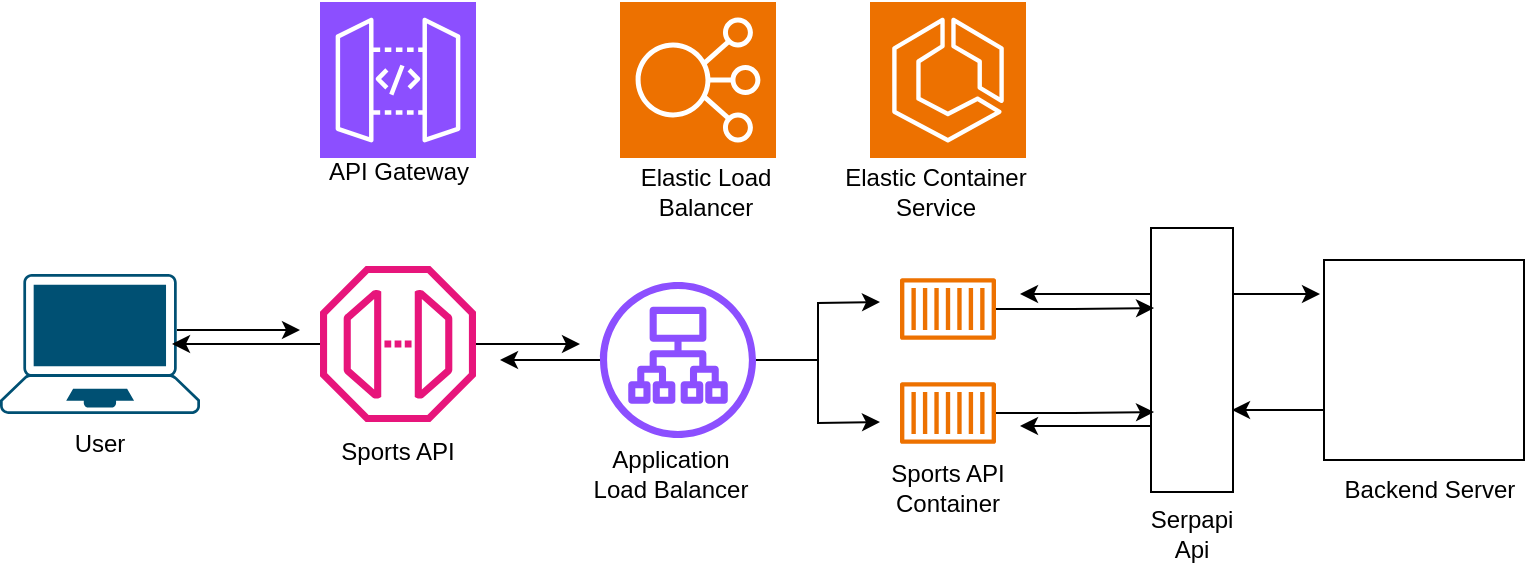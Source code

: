 <mxfile version="26.0.7">
  <diagram name="Page-1" id="HgUeUBmKbzFHjr80UXvc">
    <mxGraphModel dx="1112" dy="469" grid="1" gridSize="10" guides="1" tooltips="1" connect="1" arrows="1" fold="1" page="1" pageScale="1" pageWidth="850" pageHeight="1100" math="0" shadow="0">
      <root>
        <mxCell id="0" />
        <mxCell id="1" parent="0" />
        <mxCell id="VTuBjtsOPPpUjTxbMF20-19" style="edgeStyle=orthogonalEdgeStyle;rounded=0;orthogonalLoop=1;jettySize=auto;html=1;" edge="1" parent="1" source="VTuBjtsOPPpUjTxbMF20-1">
          <mxGeometry relative="1" as="geometry">
            <mxPoint x="310" y="351" as="targetPoint" />
          </mxGeometry>
        </mxCell>
        <mxCell id="VTuBjtsOPPpUjTxbMF20-1" value="" style="sketch=0;outlineConnect=0;fontColor=#232F3E;gradientColor=none;fillColor=#E7157B;strokeColor=none;dashed=0;verticalLabelPosition=bottom;verticalAlign=top;align=center;html=1;fontSize=12;fontStyle=0;aspect=fixed;pointerEvents=1;shape=mxgraph.aws4.endpoint;" vertex="1" parent="1">
          <mxGeometry x="180" y="312" width="78" height="78" as="geometry" />
        </mxCell>
        <mxCell id="VTuBjtsOPPpUjTxbMF20-21" style="edgeStyle=orthogonalEdgeStyle;rounded=0;orthogonalLoop=1;jettySize=auto;html=1;" edge="1" parent="1" source="VTuBjtsOPPpUjTxbMF20-2">
          <mxGeometry relative="1" as="geometry">
            <mxPoint x="270" y="359" as="targetPoint" />
          </mxGeometry>
        </mxCell>
        <mxCell id="VTuBjtsOPPpUjTxbMF20-22" style="edgeStyle=orthogonalEdgeStyle;rounded=0;orthogonalLoop=1;jettySize=auto;html=1;" edge="1" parent="1" source="VTuBjtsOPPpUjTxbMF20-2">
          <mxGeometry relative="1" as="geometry">
            <mxPoint x="460" y="330" as="targetPoint" />
          </mxGeometry>
        </mxCell>
        <mxCell id="VTuBjtsOPPpUjTxbMF20-23" style="edgeStyle=orthogonalEdgeStyle;rounded=0;orthogonalLoop=1;jettySize=auto;html=1;" edge="1" parent="1" source="VTuBjtsOPPpUjTxbMF20-2">
          <mxGeometry relative="1" as="geometry">
            <mxPoint x="460" y="390" as="targetPoint" />
          </mxGeometry>
        </mxCell>
        <mxCell id="VTuBjtsOPPpUjTxbMF20-2" value="" style="sketch=0;outlineConnect=0;fontColor=#232F3E;gradientColor=none;fillColor=#8C4FFF;strokeColor=none;dashed=0;verticalLabelPosition=bottom;verticalAlign=top;align=center;html=1;fontSize=12;fontStyle=0;aspect=fixed;pointerEvents=1;shape=mxgraph.aws4.application_load_balancer;" vertex="1" parent="1">
          <mxGeometry x="320" y="320" width="78" height="78" as="geometry" />
        </mxCell>
        <mxCell id="VTuBjtsOPPpUjTxbMF20-3" value="" style="sketch=0;points=[[0,0,0],[0.25,0,0],[0.5,0,0],[0.75,0,0],[1,0,0],[0,1,0],[0.25,1,0],[0.5,1,0],[0.75,1,0],[1,1,0],[0,0.25,0],[0,0.5,0],[0,0.75,0],[1,0.25,0],[1,0.5,0],[1,0.75,0]];outlineConnect=0;fontColor=#232F3E;fillColor=#8C4FFF;strokeColor=#ffffff;dashed=0;verticalLabelPosition=bottom;verticalAlign=top;align=center;html=1;fontSize=12;fontStyle=0;aspect=fixed;shape=mxgraph.aws4.resourceIcon;resIcon=mxgraph.aws4.api_gateway;" vertex="1" parent="1">
          <mxGeometry x="180" y="180" width="78" height="78" as="geometry" />
        </mxCell>
        <mxCell id="VTuBjtsOPPpUjTxbMF20-4" value="" style="sketch=0;points=[[0,0,0],[0.25,0,0],[0.5,0,0],[0.75,0,0],[1,0,0],[0,1,0],[0.25,1,0],[0.5,1,0],[0.75,1,0],[1,1,0],[0,0.25,0],[0,0.5,0],[0,0.75,0],[1,0.25,0],[1,0.5,0],[1,0.75,0]];outlineConnect=0;fontColor=#232F3E;fillColor=#ED7100;strokeColor=#ffffff;dashed=0;verticalLabelPosition=bottom;verticalAlign=top;align=center;html=1;fontSize=12;fontStyle=0;aspect=fixed;shape=mxgraph.aws4.resourceIcon;resIcon=mxgraph.aws4.elastic_load_balancing;" vertex="1" parent="1">
          <mxGeometry x="330" y="180" width="78" height="78" as="geometry" />
        </mxCell>
        <mxCell id="VTuBjtsOPPpUjTxbMF20-7" value="" style="sketch=0;outlineConnect=0;fontColor=#232F3E;gradientColor=none;fillColor=#ED7100;strokeColor=none;dashed=0;verticalLabelPosition=bottom;verticalAlign=top;align=center;html=1;fontSize=12;fontStyle=0;aspect=fixed;pointerEvents=1;shape=mxgraph.aws4.container_1;" vertex="1" parent="1">
          <mxGeometry x="470" y="370" width="48" height="31" as="geometry" />
        </mxCell>
        <mxCell id="VTuBjtsOPPpUjTxbMF20-8" value="" style="sketch=0;points=[[0,0,0],[0.25,0,0],[0.5,0,0],[0.75,0,0],[1,0,0],[0,1,0],[0.25,1,0],[0.5,1,0],[0.75,1,0],[1,1,0],[0,0.25,0],[0,0.5,0],[0,0.75,0],[1,0.25,0],[1,0.5,0],[1,0.75,0]];outlineConnect=0;fontColor=#232F3E;fillColor=#ED7100;strokeColor=#ffffff;dashed=0;verticalLabelPosition=bottom;verticalAlign=top;align=center;html=1;fontSize=12;fontStyle=0;aspect=fixed;shape=mxgraph.aws4.resourceIcon;resIcon=mxgraph.aws4.ecs;" vertex="1" parent="1">
          <mxGeometry x="455" y="180" width="78" height="78" as="geometry" />
        </mxCell>
        <mxCell id="VTuBjtsOPPpUjTxbMF20-17" style="edgeStyle=orthogonalEdgeStyle;rounded=0;orthogonalLoop=1;jettySize=auto;html=1;exitX=0.885;exitY=0.4;exitDx=0;exitDy=0;exitPerimeter=0;" edge="1" parent="1" source="VTuBjtsOPPpUjTxbMF20-10">
          <mxGeometry relative="1" as="geometry">
            <mxPoint x="170" y="344" as="targetPoint" />
          </mxGeometry>
        </mxCell>
        <mxCell id="VTuBjtsOPPpUjTxbMF20-10" value="" style="points=[[0.13,0.02,0],[0.5,0,0],[0.87,0.02,0],[0.885,0.4,0],[0.985,0.985,0],[0.5,1,0],[0.015,0.985,0],[0.115,0.4,0]];verticalLabelPosition=bottom;sketch=0;html=1;verticalAlign=top;aspect=fixed;align=center;pointerEvents=1;shape=mxgraph.cisco19.laptop;fillColor=#005073;strokeColor=none;" vertex="1" parent="1">
          <mxGeometry x="20" y="316" width="100" height="70" as="geometry" />
        </mxCell>
        <mxCell id="VTuBjtsOPPpUjTxbMF20-12" value="" style="sketch=0;outlineConnect=0;fontColor=#232F3E;gradientColor=none;fillColor=#ED7100;strokeColor=none;dashed=0;verticalLabelPosition=bottom;verticalAlign=top;align=center;html=1;fontSize=12;fontStyle=0;aspect=fixed;pointerEvents=1;shape=mxgraph.aws4.container_1;" vertex="1" parent="1">
          <mxGeometry x="470" y="318" width="48" height="31" as="geometry" />
        </mxCell>
        <mxCell id="VTuBjtsOPPpUjTxbMF20-26" style="edgeStyle=orthogonalEdgeStyle;rounded=0;orthogonalLoop=1;jettySize=auto;html=1;exitX=0.75;exitY=0;exitDx=0;exitDy=0;" edge="1" parent="1" source="VTuBjtsOPPpUjTxbMF20-15">
          <mxGeometry relative="1" as="geometry">
            <mxPoint x="530" y="326" as="targetPoint" />
          </mxGeometry>
        </mxCell>
        <mxCell id="VTuBjtsOPPpUjTxbMF20-27" style="edgeStyle=orthogonalEdgeStyle;rounded=0;orthogonalLoop=1;jettySize=auto;html=1;exitX=0.25;exitY=0;exitDx=0;exitDy=0;" edge="1" parent="1" source="VTuBjtsOPPpUjTxbMF20-15">
          <mxGeometry relative="1" as="geometry">
            <mxPoint x="530" y="392" as="targetPoint" />
          </mxGeometry>
        </mxCell>
        <mxCell id="VTuBjtsOPPpUjTxbMF20-28" style="edgeStyle=orthogonalEdgeStyle;rounded=0;orthogonalLoop=1;jettySize=auto;html=1;exitX=0.75;exitY=1;exitDx=0;exitDy=0;" edge="1" parent="1" source="VTuBjtsOPPpUjTxbMF20-15">
          <mxGeometry relative="1" as="geometry">
            <mxPoint x="680" y="326" as="targetPoint" />
          </mxGeometry>
        </mxCell>
        <mxCell id="VTuBjtsOPPpUjTxbMF20-15" value="" style="rounded=0;whiteSpace=wrap;html=1;rotation=-90;" vertex="1" parent="1">
          <mxGeometry x="550" y="338.5" width="132" height="41" as="geometry" />
        </mxCell>
        <mxCell id="VTuBjtsOPPpUjTxbMF20-16" value="" style="whiteSpace=wrap;html=1;aspect=fixed;" vertex="1" parent="1">
          <mxGeometry x="682" y="309" width="100" height="100" as="geometry" />
        </mxCell>
        <mxCell id="VTuBjtsOPPpUjTxbMF20-18" style="edgeStyle=orthogonalEdgeStyle;rounded=0;orthogonalLoop=1;jettySize=auto;html=1;entryX=0.86;entryY=0.5;entryDx=0;entryDy=0;entryPerimeter=0;" edge="1" parent="1" source="VTuBjtsOPPpUjTxbMF20-1" target="VTuBjtsOPPpUjTxbMF20-10">
          <mxGeometry relative="1" as="geometry" />
        </mxCell>
        <mxCell id="VTuBjtsOPPpUjTxbMF20-24" style="edgeStyle=orthogonalEdgeStyle;rounded=0;orthogonalLoop=1;jettySize=auto;html=1;entryX=0.697;entryY=0.037;entryDx=0;entryDy=0;entryPerimeter=0;" edge="1" parent="1" source="VTuBjtsOPPpUjTxbMF20-12" target="VTuBjtsOPPpUjTxbMF20-15">
          <mxGeometry relative="1" as="geometry" />
        </mxCell>
        <mxCell id="VTuBjtsOPPpUjTxbMF20-25" style="edgeStyle=orthogonalEdgeStyle;rounded=0;orthogonalLoop=1;jettySize=auto;html=1;entryX=0.303;entryY=0.037;entryDx=0;entryDy=0;entryPerimeter=0;" edge="1" parent="1" source="VTuBjtsOPPpUjTxbMF20-7" target="VTuBjtsOPPpUjTxbMF20-15">
          <mxGeometry relative="1" as="geometry" />
        </mxCell>
        <mxCell id="VTuBjtsOPPpUjTxbMF20-29" style="edgeStyle=orthogonalEdgeStyle;rounded=0;orthogonalLoop=1;jettySize=auto;html=1;exitX=0;exitY=0.75;exitDx=0;exitDy=0;entryX=0.311;entryY=0.988;entryDx=0;entryDy=0;entryPerimeter=0;" edge="1" parent="1" source="VTuBjtsOPPpUjTxbMF20-16" target="VTuBjtsOPPpUjTxbMF20-15">
          <mxGeometry relative="1" as="geometry" />
        </mxCell>
        <mxCell id="VTuBjtsOPPpUjTxbMF20-36" value="Application Load Balancer" style="text;strokeColor=none;align=center;fillColor=none;html=1;verticalAlign=middle;whiteSpace=wrap;rounded=0;" vertex="1" parent="1">
          <mxGeometry x="311" y="401" width="89" height="30" as="geometry" />
        </mxCell>
        <mxCell id="VTuBjtsOPPpUjTxbMF20-37" value="User" style="text;strokeColor=none;align=center;fillColor=none;html=1;verticalAlign=middle;whiteSpace=wrap;rounded=0;" vertex="1" parent="1">
          <mxGeometry x="40" y="386" width="60" height="30" as="geometry" />
        </mxCell>
        <mxCell id="VTuBjtsOPPpUjTxbMF20-38" value="Elastic Container Service" style="text;strokeColor=none;align=center;fillColor=none;html=1;verticalAlign=middle;whiteSpace=wrap;rounded=0;" vertex="1" parent="1">
          <mxGeometry x="420" y="260" width="136" height="30" as="geometry" />
        </mxCell>
        <mxCell id="VTuBjtsOPPpUjTxbMF20-39" value="Sports API" style="text;strokeColor=none;align=center;fillColor=none;html=1;verticalAlign=middle;whiteSpace=wrap;rounded=0;" vertex="1" parent="1">
          <mxGeometry x="189" y="390" width="60" height="30" as="geometry" />
        </mxCell>
        <mxCell id="VTuBjtsOPPpUjTxbMF20-40" value="Sports API Container" style="text;strokeColor=none;align=center;fillColor=none;html=1;verticalAlign=middle;whiteSpace=wrap;rounded=0;" vertex="1" parent="1">
          <mxGeometry x="464" y="398" width="60" height="50" as="geometry" />
        </mxCell>
        <mxCell id="VTuBjtsOPPpUjTxbMF20-41" value="Elastic Load Balancer" style="text;strokeColor=none;align=center;fillColor=none;html=1;verticalAlign=middle;whiteSpace=wrap;rounded=0;" vertex="1" parent="1">
          <mxGeometry x="338" y="260" width="70" height="30" as="geometry" />
        </mxCell>
        <mxCell id="VTuBjtsOPPpUjTxbMF20-42" value="API Gateway" style="text;strokeColor=none;align=center;fillColor=none;html=1;verticalAlign=middle;whiteSpace=wrap;rounded=0;" vertex="1" parent="1">
          <mxGeometry x="180" y="250" width="79" height="30" as="geometry" />
        </mxCell>
        <mxCell id="VTuBjtsOPPpUjTxbMF20-43" value="Backend Server" style="text;strokeColor=none;align=center;fillColor=none;html=1;verticalAlign=middle;whiteSpace=wrap;rounded=0;" vertex="1" parent="1">
          <mxGeometry x="690" y="409" width="90" height="30" as="geometry" />
        </mxCell>
        <mxCell id="VTuBjtsOPPpUjTxbMF20-44" value="Serpapi Api" style="text;strokeColor=none;align=center;fillColor=none;html=1;verticalAlign=middle;whiteSpace=wrap;rounded=0;" vertex="1" parent="1">
          <mxGeometry x="586" y="431" width="60" height="30" as="geometry" />
        </mxCell>
      </root>
    </mxGraphModel>
  </diagram>
</mxfile>
